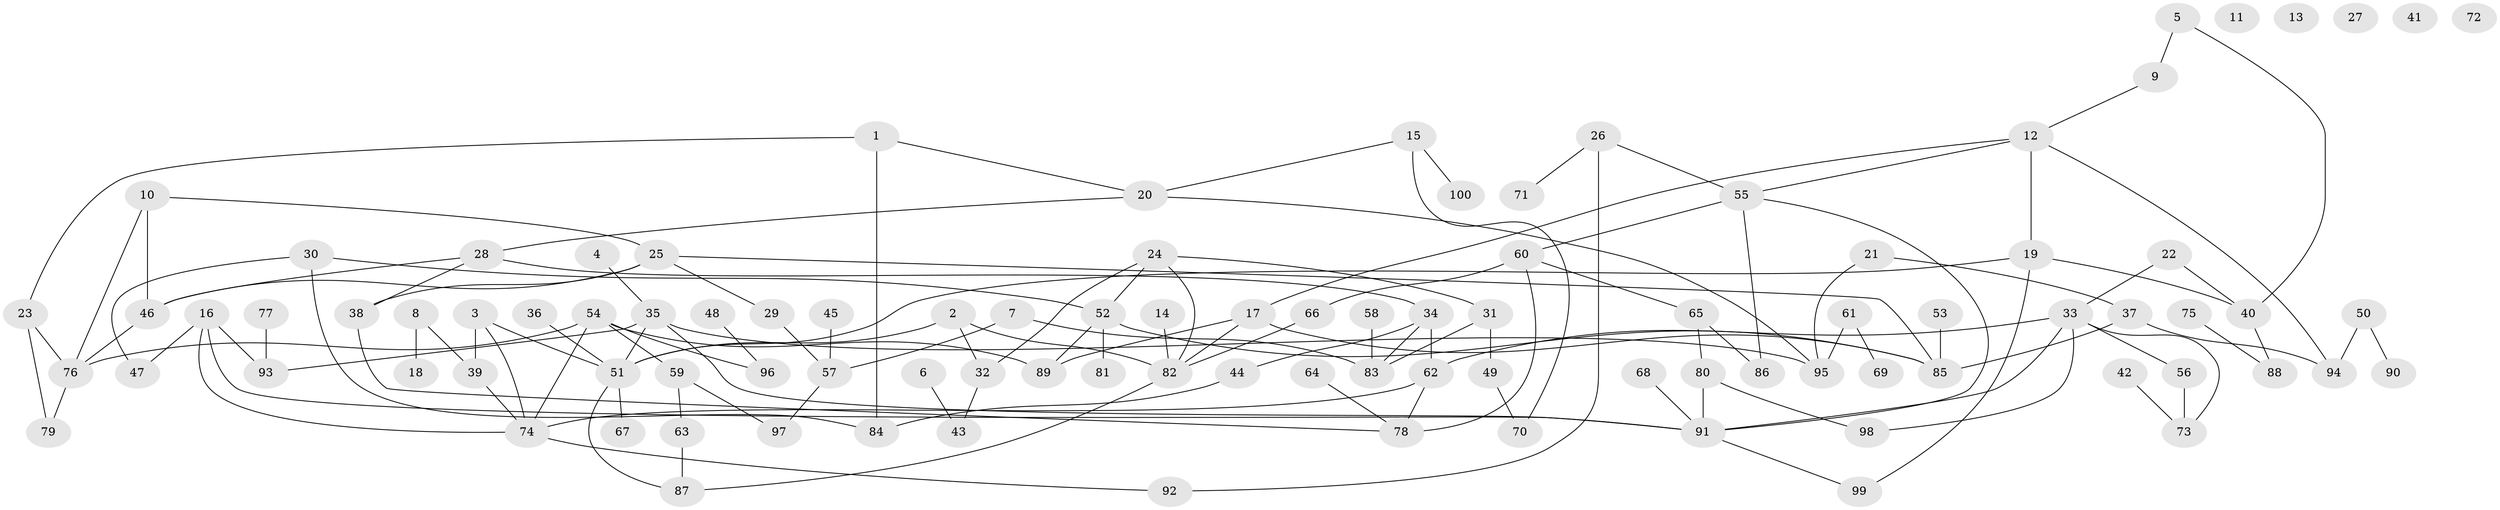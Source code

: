 // coarse degree distribution, {6: 0.0851063829787234, 3: 0.0851063829787234, 10: 0.02127659574468085, 9: 0.0425531914893617, 1: 0.2553191489361702, 2: 0.2127659574468085, 4: 0.10638297872340426, 0: 0.10638297872340426, 8: 0.0851063829787234}
// Generated by graph-tools (version 1.1) at 2025/16/03/04/25 18:16:46]
// undirected, 100 vertices, 134 edges
graph export_dot {
graph [start="1"]
  node [color=gray90,style=filled];
  1;
  2;
  3;
  4;
  5;
  6;
  7;
  8;
  9;
  10;
  11;
  12;
  13;
  14;
  15;
  16;
  17;
  18;
  19;
  20;
  21;
  22;
  23;
  24;
  25;
  26;
  27;
  28;
  29;
  30;
  31;
  32;
  33;
  34;
  35;
  36;
  37;
  38;
  39;
  40;
  41;
  42;
  43;
  44;
  45;
  46;
  47;
  48;
  49;
  50;
  51;
  52;
  53;
  54;
  55;
  56;
  57;
  58;
  59;
  60;
  61;
  62;
  63;
  64;
  65;
  66;
  67;
  68;
  69;
  70;
  71;
  72;
  73;
  74;
  75;
  76;
  77;
  78;
  79;
  80;
  81;
  82;
  83;
  84;
  85;
  86;
  87;
  88;
  89;
  90;
  91;
  92;
  93;
  94;
  95;
  96;
  97;
  98;
  99;
  100;
  1 -- 20;
  1 -- 23;
  1 -- 84;
  2 -- 32;
  2 -- 51;
  2 -- 82;
  3 -- 39;
  3 -- 51;
  3 -- 74;
  4 -- 35;
  5 -- 9;
  5 -- 40;
  6 -- 43;
  7 -- 57;
  7 -- 83;
  8 -- 18;
  8 -- 39;
  9 -- 12;
  10 -- 25;
  10 -- 46;
  10 -- 76;
  12 -- 17;
  12 -- 19;
  12 -- 55;
  12 -- 94;
  14 -- 82;
  15 -- 20;
  15 -- 70;
  15 -- 100;
  16 -- 47;
  16 -- 74;
  16 -- 91;
  16 -- 93;
  17 -- 82;
  17 -- 85;
  17 -- 89;
  19 -- 40;
  19 -- 51;
  19 -- 99;
  20 -- 28;
  20 -- 95;
  21 -- 37;
  21 -- 95;
  22 -- 33;
  22 -- 40;
  23 -- 76;
  23 -- 79;
  24 -- 31;
  24 -- 32;
  24 -- 52;
  24 -- 82;
  25 -- 29;
  25 -- 38;
  25 -- 46;
  25 -- 85;
  26 -- 55;
  26 -- 71;
  26 -- 92;
  28 -- 34;
  28 -- 38;
  28 -- 46;
  29 -- 57;
  30 -- 47;
  30 -- 52;
  30 -- 84;
  31 -- 49;
  31 -- 83;
  32 -- 43;
  33 -- 56;
  33 -- 62;
  33 -- 73;
  33 -- 91;
  33 -- 98;
  34 -- 44;
  34 -- 62;
  34 -- 83;
  35 -- 51;
  35 -- 91;
  35 -- 93;
  35 -- 95;
  36 -- 51;
  37 -- 85;
  37 -- 94;
  38 -- 78;
  39 -- 74;
  40 -- 88;
  42 -- 73;
  44 -- 84;
  45 -- 57;
  46 -- 76;
  48 -- 96;
  49 -- 70;
  50 -- 90;
  50 -- 94;
  51 -- 67;
  51 -- 87;
  52 -- 81;
  52 -- 85;
  52 -- 89;
  53 -- 85;
  54 -- 59;
  54 -- 74;
  54 -- 76;
  54 -- 89;
  54 -- 96;
  55 -- 60;
  55 -- 86;
  55 -- 91;
  56 -- 73;
  57 -- 97;
  58 -- 83;
  59 -- 63;
  59 -- 97;
  60 -- 65;
  60 -- 66;
  60 -- 78;
  61 -- 69;
  61 -- 95;
  62 -- 74;
  62 -- 78;
  63 -- 87;
  64 -- 78;
  65 -- 80;
  65 -- 86;
  66 -- 82;
  68 -- 91;
  74 -- 92;
  75 -- 88;
  76 -- 79;
  77 -- 93;
  80 -- 91;
  80 -- 98;
  82 -- 87;
  91 -- 99;
}
